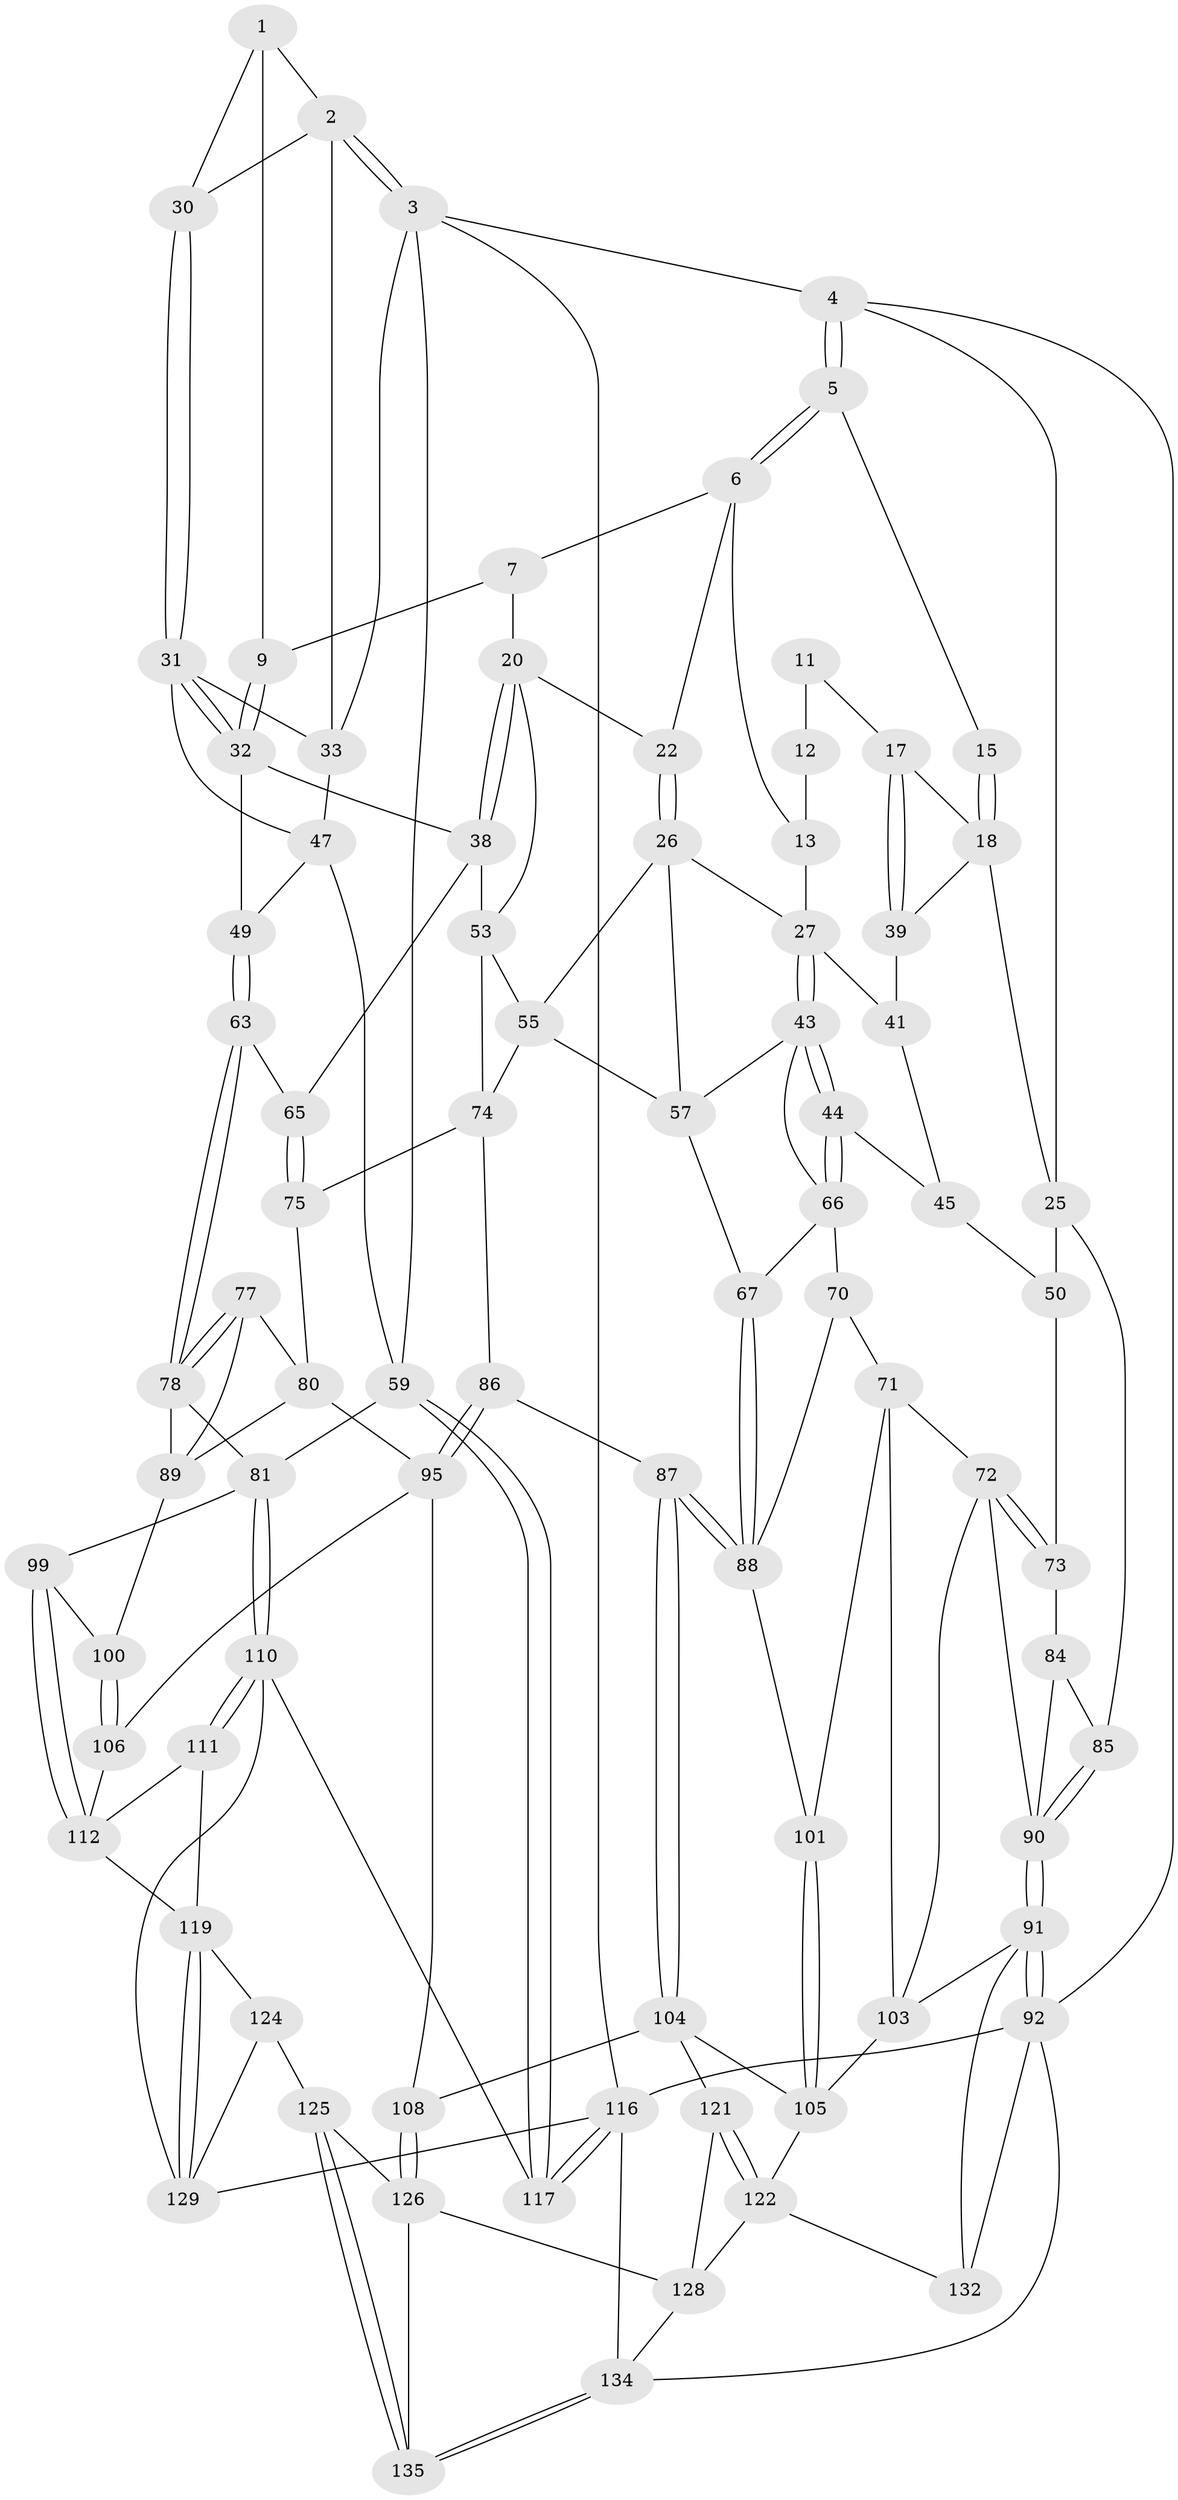 // Generated by graph-tools (version 1.1) at 2025/52/02/27/25 19:52:39]
// undirected, 84 vertices, 185 edges
graph export_dot {
graph [start="1"]
  node [color=gray90,style=filled];
  1 [pos="+0.8808324582549368+0",super="+8"];
  2 [pos="+1+0",super="+29"];
  3 [pos="+1+0",super="+35"];
  4 [pos="+0+0"];
  5 [pos="+0+0"];
  6 [pos="+0.37886655818600773+0",super="+14"];
  7 [pos="+0.7384003241037604+0",super="+10"];
  9 [pos="+0.7292009342965163+0.11385004498919678"];
  11 [pos="+0.17796554175955798+0.06287973824156723",super="+16"];
  12 [pos="+0.20974287203047232+0.07760081481913439",super="+19"];
  13 [pos="+0.26918652457772074+0.04744903084740053",super="+23"];
  15 [pos="+0.1238388634920241+0"];
  17 [pos="+0.15735580346084216+0.14456102671866639"];
  18 [pos="+0.15529421646911037+0.1437903495647873",super="+24"];
  20 [pos="+0.509643387090774+0.15810908655630476",super="+21"];
  22 [pos="+0.4821434734500346+0.14953787523821324"];
  25 [pos="+0+0",super="+51"];
  26 [pos="+0.438732512428857+0.18759478944138158",super="+56"];
  27 [pos="+0.3109077264974946+0.2284553320749046",super="+28"];
  30 [pos="+0.8088012170476667+0.070968418925085"];
  31 [pos="+0.8658086784835498+0.2008098141565279",super="+34"];
  32 [pos="+0.7914284821602746+0.2418989635578853",super="+37"];
  33 [pos="+0.9231792946639639+0.18011057782872986",super="+36"];
  38 [pos="+0.6689136811060514+0.3013480850339033",super="+52"];
  39 [pos="+0.12494983909813315+0.2089169498224171",super="+40"];
  41 [pos="+0.17145051842938305+0.23143781975269231",super="+42"];
  43 [pos="+0.30858761344545194+0.23376568733728206",super="+58"];
  44 [pos="+0.2099231946596593+0.3525356588499737"];
  45 [pos="+0.1452346132819544+0.3541897706217017",super="+46"];
  47 [pos="+0.922272574938031+0.34833733020755625",super="+48"];
  49 [pos="+0.8208322627038608+0.378231759264392"];
  50 [pos="+0+0.37022071810781043",super="+69"];
  53 [pos="+0.5410228446558226+0.39673298941145757",super="+54"];
  55 [pos="+0.46095169663409336+0.39672643172721805",super="+61"];
  57 [pos="+0.3692243253446087+0.3811883338278334",super="+62"];
  59 [pos="+1+0.5718063896940067",super="+60"];
  63 [pos="+0.8177228503458742+0.40612180377499185",super="+64"];
  65 [pos="+0.6278613970964124+0.4189097642137288"];
  66 [pos="+0.28813738909284475+0.4527980663711902",super="+68"];
  67 [pos="+0.3896618805851798+0.5069929839264379"];
  70 [pos="+0.28833627178762394+0.4929651585032636"];
  71 [pos="+0.1773712932501128+0.5418569585775503",super="+102"];
  72 [pos="+0.13253306026114722+0.5351904965211632",super="+97"];
  73 [pos="+0.12430775392507701+0.5263696677796015"];
  74 [pos="+0.5283502851403447+0.49411901193364005",super="+76"];
  75 [pos="+0.6187284358949277+0.5008524353218995"];
  77 [pos="+0.6971276843101287+0.46093998011560355",super="+79"];
  78 [pos="+0.8263666212740159+0.4890400054393034",super="+83"];
  80 [pos="+0.6300862495117368+0.5126177704908879",super="+94"];
  81 [pos="+0.8865120221010392+0.5604832917110967",super="+82"];
  84 [pos="+0.10613431449242892+0.5248707244934445"];
  85 [pos="+0+0.4166504381868185"];
  86 [pos="+0.4997494905565923+0.5815889928089848"];
  87 [pos="+0.4417629554436644+0.5815948859410899"];
  88 [pos="+0.4317005014289672+0.5698460303171967",super="+96"];
  89 [pos="+0.74162591731843+0.5210507587290092",super="+93"];
  90 [pos="+0+0.7224536777672858",super="+98"];
  91 [pos="+0+1",super="+131"];
  92 [pos="+0+1",super="+138"];
  95 [pos="+0.5804682106491427+0.666391367403609",super="+107"];
  99 [pos="+0.8126569656769211+0.6363885813380372"];
  100 [pos="+0.7535459277840278+0.6422830693043556"];
  101 [pos="+0.3026409087708885+0.652074443641597"];
  103 [pos="+0.13736172950313605+0.7775994720522049",super="+114"];
  104 [pos="+0.3777028661798252+0.7095338102576277",super="+109"];
  105 [pos="+0.36106954649132383+0.7140193986110968",super="+113"];
  106 [pos="+0.6586460279710518+0.7392603762686185"];
  108 [pos="+0.5804910654005239+0.7331382191731036"];
  110 [pos="+0.9434134703476118+0.7959917830649045",super="+118"];
  111 [pos="+0.8596110861299999+0.746989191549195"];
  112 [pos="+0.8175365046412706+0.6781413515122342",super="+115"];
  116 [pos="+1+1",super="+133"];
  117 [pos="+1+0.7736538255333791"];
  119 [pos="+0.7805035201126203+0.815449460294857",super="+120"];
  121 [pos="+0.47734969395521676+0.8074097742651761"];
  122 [pos="+0.3957512747282636+0.902266948413535",super="+123"];
  124 [pos="+0.73390658125355+0.8628589569245253"];
  125 [pos="+0.721360132385021+0.8688199027807115"];
  126 [pos="+0.6087743875884469+0.8815594626163851",super="+127"];
  128 [pos="+0.5357697456961696+0.9107779001346744",super="+136"];
  129 [pos="+0.9250407685787277+0.8801036024615996",super="+130"];
  132 [pos="+0.268691337328514+1"];
  134 [pos="+0.6839526320486118+1",super="+137"];
  135 [pos="+0.6619439736877285+1"];
  1 -- 2;
  1 -- 9;
  1 -- 30;
  2 -- 3;
  2 -- 3;
  2 -- 33;
  2 -- 30;
  3 -- 4;
  3 -- 116;
  3 -- 33;
  3 -- 59;
  4 -- 5;
  4 -- 5;
  4 -- 25;
  4 -- 92;
  5 -- 6;
  5 -- 6;
  5 -- 15;
  6 -- 7;
  6 -- 13;
  6 -- 22;
  7 -- 9;
  7 -- 20;
  9 -- 32;
  9 -- 32;
  11 -- 12 [weight=2];
  11 -- 17;
  12 -- 13 [weight=2];
  13 -- 27;
  15 -- 18;
  15 -- 18;
  17 -- 18;
  17 -- 39;
  17 -- 39;
  18 -- 25;
  18 -- 39;
  20 -- 38;
  20 -- 38;
  20 -- 53;
  20 -- 22;
  22 -- 26;
  22 -- 26;
  25 -- 50;
  25 -- 85;
  26 -- 27;
  26 -- 57;
  26 -- 55;
  27 -- 43;
  27 -- 43;
  27 -- 41;
  30 -- 31;
  30 -- 31;
  31 -- 32;
  31 -- 32;
  31 -- 33;
  31 -- 47;
  32 -- 49;
  32 -- 38;
  33 -- 47;
  38 -- 65;
  38 -- 53;
  39 -- 41 [weight=2];
  41 -- 45;
  43 -- 44;
  43 -- 44;
  43 -- 57;
  43 -- 66;
  44 -- 45;
  44 -- 66;
  44 -- 66;
  45 -- 50 [weight=2];
  47 -- 49;
  47 -- 59;
  49 -- 63;
  49 -- 63;
  50 -- 73;
  53 -- 74;
  53 -- 55;
  55 -- 57;
  55 -- 74;
  57 -- 67;
  59 -- 117;
  59 -- 117;
  59 -- 81;
  63 -- 78;
  63 -- 78;
  63 -- 65;
  65 -- 75;
  65 -- 75;
  66 -- 67;
  66 -- 70;
  67 -- 88;
  67 -- 88;
  70 -- 71;
  70 -- 88;
  71 -- 72;
  71 -- 103;
  71 -- 101;
  72 -- 73;
  72 -- 73;
  72 -- 90;
  72 -- 103;
  73 -- 84;
  74 -- 75;
  74 -- 86;
  75 -- 80;
  77 -- 78;
  77 -- 78;
  77 -- 80;
  77 -- 89;
  78 -- 89;
  78 -- 81;
  80 -- 95;
  80 -- 89;
  81 -- 110;
  81 -- 110;
  81 -- 99;
  84 -- 85;
  84 -- 90;
  85 -- 90;
  85 -- 90;
  86 -- 87;
  86 -- 95;
  86 -- 95;
  87 -- 88;
  87 -- 88;
  87 -- 104;
  87 -- 104;
  88 -- 101;
  89 -- 100;
  90 -- 91;
  90 -- 91;
  91 -- 92;
  91 -- 92;
  91 -- 132;
  91 -- 103;
  92 -- 116;
  92 -- 132;
  92 -- 134;
  95 -- 106;
  95 -- 108;
  99 -- 100;
  99 -- 112;
  99 -- 112;
  100 -- 106;
  100 -- 106;
  101 -- 105;
  101 -- 105;
  103 -- 105;
  104 -- 105;
  104 -- 121;
  104 -- 108;
  105 -- 122;
  106 -- 112;
  108 -- 126;
  108 -- 126;
  110 -- 111;
  110 -- 111;
  110 -- 129;
  110 -- 117;
  111 -- 112;
  111 -- 119;
  112 -- 119;
  116 -- 117;
  116 -- 117;
  116 -- 129;
  116 -- 134;
  119 -- 129;
  119 -- 129;
  119 -- 124;
  121 -- 122;
  121 -- 122;
  121 -- 128;
  122 -- 132;
  122 -- 128;
  124 -- 125;
  124 -- 129;
  125 -- 126;
  125 -- 135;
  125 -- 135;
  126 -- 128;
  126 -- 135;
  128 -- 134;
  134 -- 135;
  134 -- 135;
}
